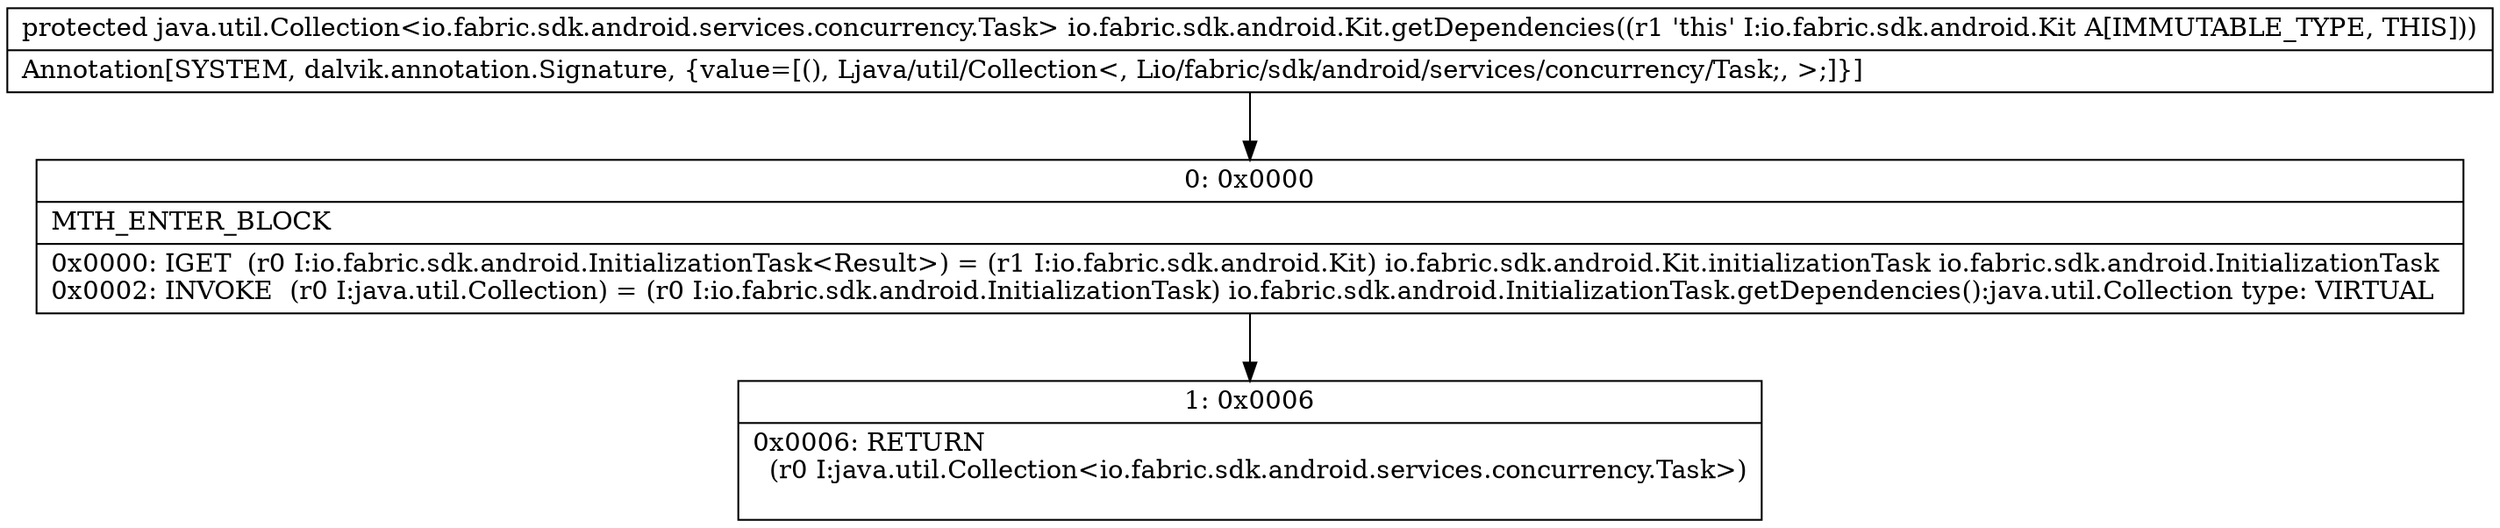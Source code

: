digraph "CFG forio.fabric.sdk.android.Kit.getDependencies()Ljava\/util\/Collection;" {
Node_0 [shape=record,label="{0\:\ 0x0000|MTH_ENTER_BLOCK\l|0x0000: IGET  (r0 I:io.fabric.sdk.android.InitializationTask\<Result\>) = (r1 I:io.fabric.sdk.android.Kit) io.fabric.sdk.android.Kit.initializationTask io.fabric.sdk.android.InitializationTask \l0x0002: INVOKE  (r0 I:java.util.Collection) = (r0 I:io.fabric.sdk.android.InitializationTask) io.fabric.sdk.android.InitializationTask.getDependencies():java.util.Collection type: VIRTUAL \l}"];
Node_1 [shape=record,label="{1\:\ 0x0006|0x0006: RETURN  \l  (r0 I:java.util.Collection\<io.fabric.sdk.android.services.concurrency.Task\>)\l \l}"];
MethodNode[shape=record,label="{protected java.util.Collection\<io.fabric.sdk.android.services.concurrency.Task\> io.fabric.sdk.android.Kit.getDependencies((r1 'this' I:io.fabric.sdk.android.Kit A[IMMUTABLE_TYPE, THIS]))  | Annotation[SYSTEM, dalvik.annotation.Signature, \{value=[(), Ljava\/util\/Collection\<, Lio\/fabric\/sdk\/android\/services\/concurrency\/Task;, \>;]\}]\l}"];
MethodNode -> Node_0;
Node_0 -> Node_1;
}

